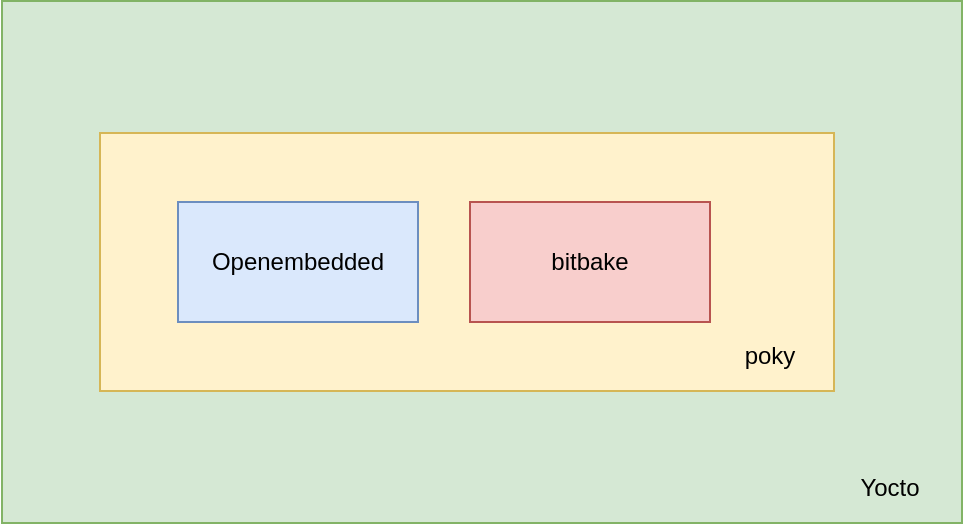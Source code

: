 <mxfile version="22.1.3" type="device">
  <diagram name="第1頁" id="qsWvBIB2skzc2rwaHGE7">
    <mxGraphModel dx="1834" dy="782" grid="0" gridSize="10" guides="1" tooltips="1" connect="1" arrows="1" fold="1" page="0" pageScale="1" pageWidth="827" pageHeight="1169" math="0" shadow="0">
      <root>
        <mxCell id="0" />
        <mxCell id="1" parent="0" />
        <mxCell id="T1XDpxsoR2qlJrj7aXqb-4" value="" style="rounded=0;whiteSpace=wrap;html=1;fillColor=#d5e8d4;strokeColor=#82b366;" vertex="1" parent="1">
          <mxGeometry x="-132" y="155.5" width="480" height="261" as="geometry" />
        </mxCell>
        <mxCell id="T1XDpxsoR2qlJrj7aXqb-3" value="" style="rounded=0;whiteSpace=wrap;html=1;fillColor=#fff2cc;strokeColor=#d6b656;" vertex="1" parent="1">
          <mxGeometry x="-83" y="221.5" width="367" height="129" as="geometry" />
        </mxCell>
        <mxCell id="T1XDpxsoR2qlJrj7aXqb-1" value="Openembedded" style="rounded=0;whiteSpace=wrap;html=1;fillColor=#dae8fc;strokeColor=#6c8ebf;" vertex="1" parent="1">
          <mxGeometry x="-44" y="256" width="120" height="60" as="geometry" />
        </mxCell>
        <mxCell id="T1XDpxsoR2qlJrj7aXqb-2" value="bitbake" style="rounded=0;whiteSpace=wrap;html=1;fillColor=#f8cecc;strokeColor=#b85450;" vertex="1" parent="1">
          <mxGeometry x="102" y="256" width="120" height="60" as="geometry" />
        </mxCell>
        <mxCell id="T1XDpxsoR2qlJrj7aXqb-5" value="poky" style="text;html=1;strokeColor=none;fillColor=none;align=center;verticalAlign=middle;whiteSpace=wrap;rounded=0;" vertex="1" parent="1">
          <mxGeometry x="222" y="318" width="60" height="30" as="geometry" />
        </mxCell>
        <mxCell id="T1XDpxsoR2qlJrj7aXqb-6" value="Yocto" style="text;html=1;strokeColor=none;fillColor=none;align=center;verticalAlign=middle;whiteSpace=wrap;rounded=0;" vertex="1" parent="1">
          <mxGeometry x="282" y="384" width="60" height="30" as="geometry" />
        </mxCell>
      </root>
    </mxGraphModel>
  </diagram>
</mxfile>

